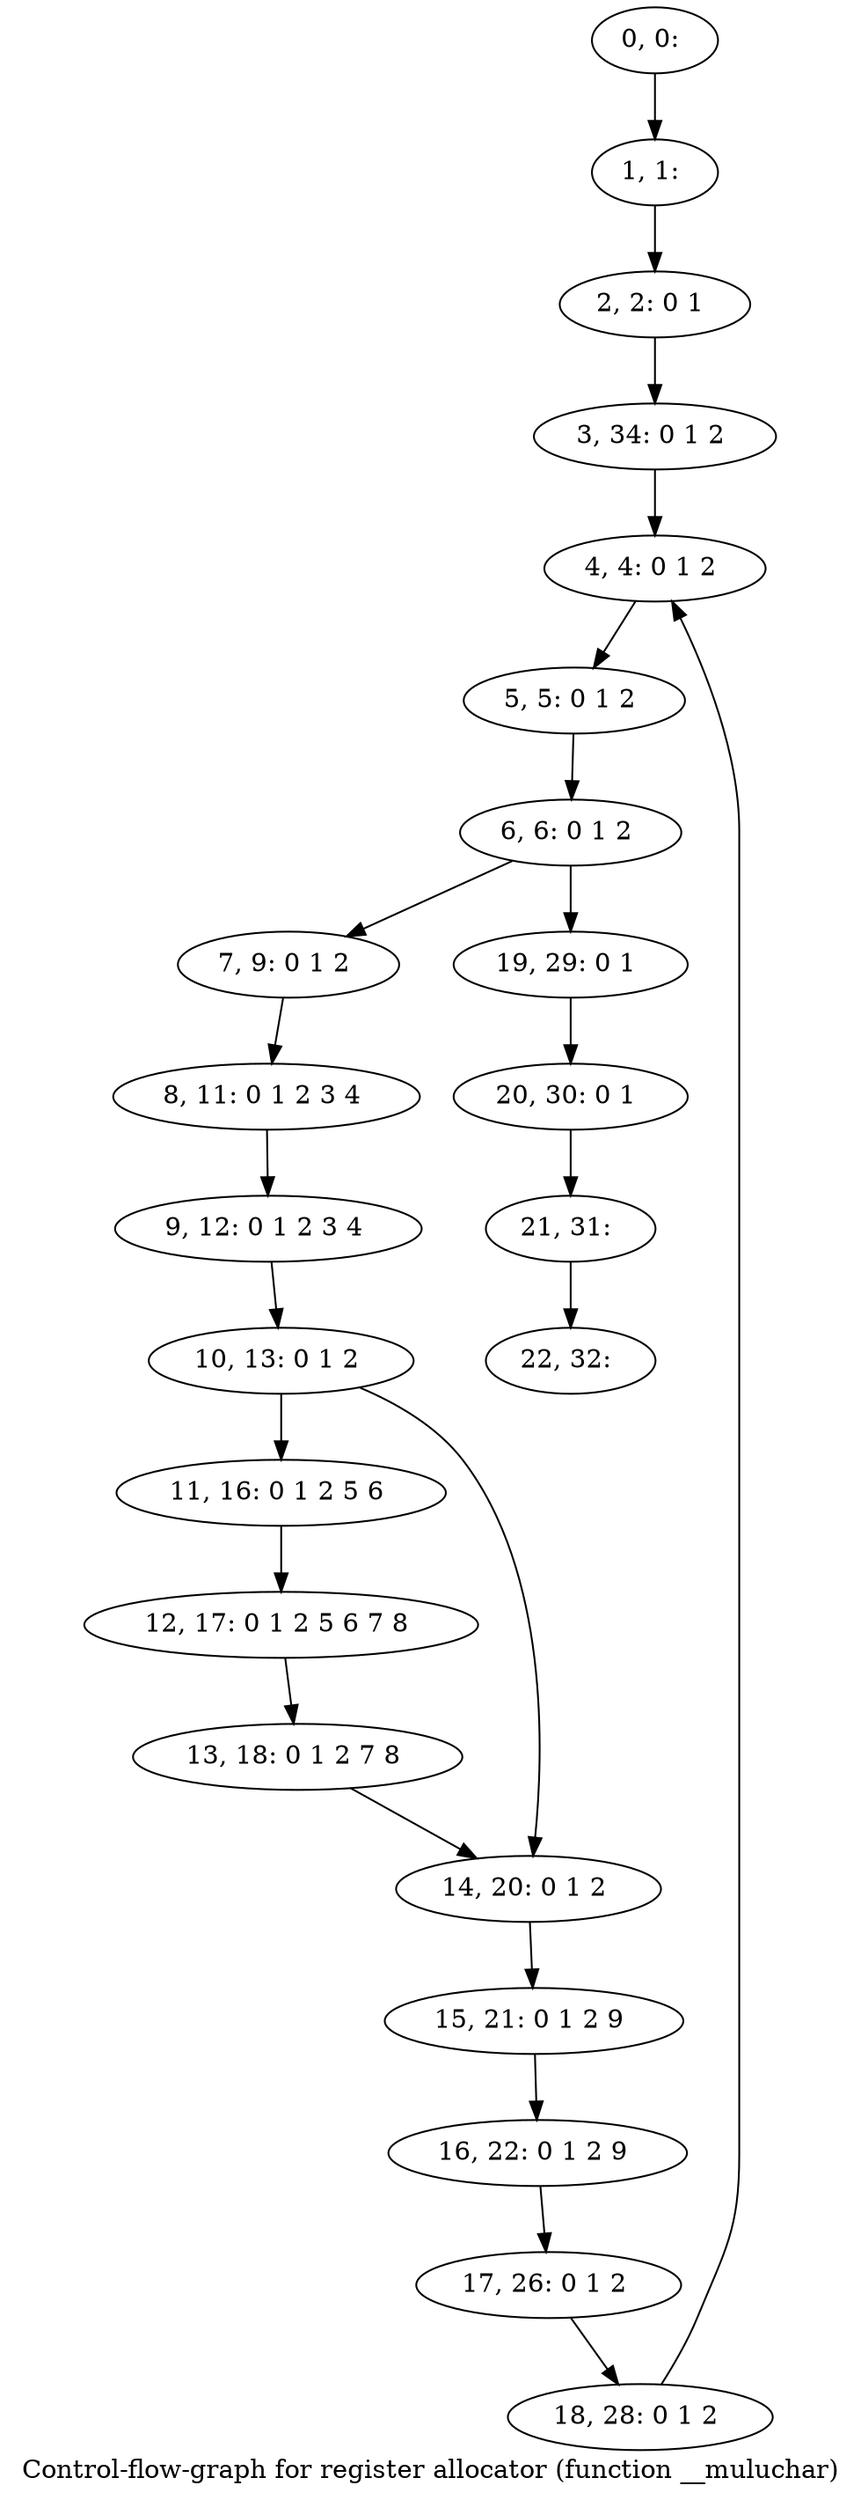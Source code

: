 digraph G {
graph [label="Control-flow-graph for register allocator (function __muluchar)"]
0[label="0, 0: "];
1[label="1, 1: "];
2[label="2, 2: 0 1 "];
3[label="3, 34: 0 1 2 "];
4[label="4, 4: 0 1 2 "];
5[label="5, 5: 0 1 2 "];
6[label="6, 6: 0 1 2 "];
7[label="7, 9: 0 1 2 "];
8[label="8, 11: 0 1 2 3 4 "];
9[label="9, 12: 0 1 2 3 4 "];
10[label="10, 13: 0 1 2 "];
11[label="11, 16: 0 1 2 5 6 "];
12[label="12, 17: 0 1 2 5 6 7 8 "];
13[label="13, 18: 0 1 2 7 8 "];
14[label="14, 20: 0 1 2 "];
15[label="15, 21: 0 1 2 9 "];
16[label="16, 22: 0 1 2 9 "];
17[label="17, 26: 0 1 2 "];
18[label="18, 28: 0 1 2 "];
19[label="19, 29: 0 1 "];
20[label="20, 30: 0 1 "];
21[label="21, 31: "];
22[label="22, 32: "];
0->1 ;
1->2 ;
2->3 ;
3->4 ;
4->5 ;
5->6 ;
6->7 ;
6->19 ;
7->8 ;
8->9 ;
9->10 ;
10->11 ;
10->14 ;
11->12 ;
12->13 ;
13->14 ;
14->15 ;
15->16 ;
16->17 ;
17->18 ;
18->4 ;
19->20 ;
20->21 ;
21->22 ;
}
